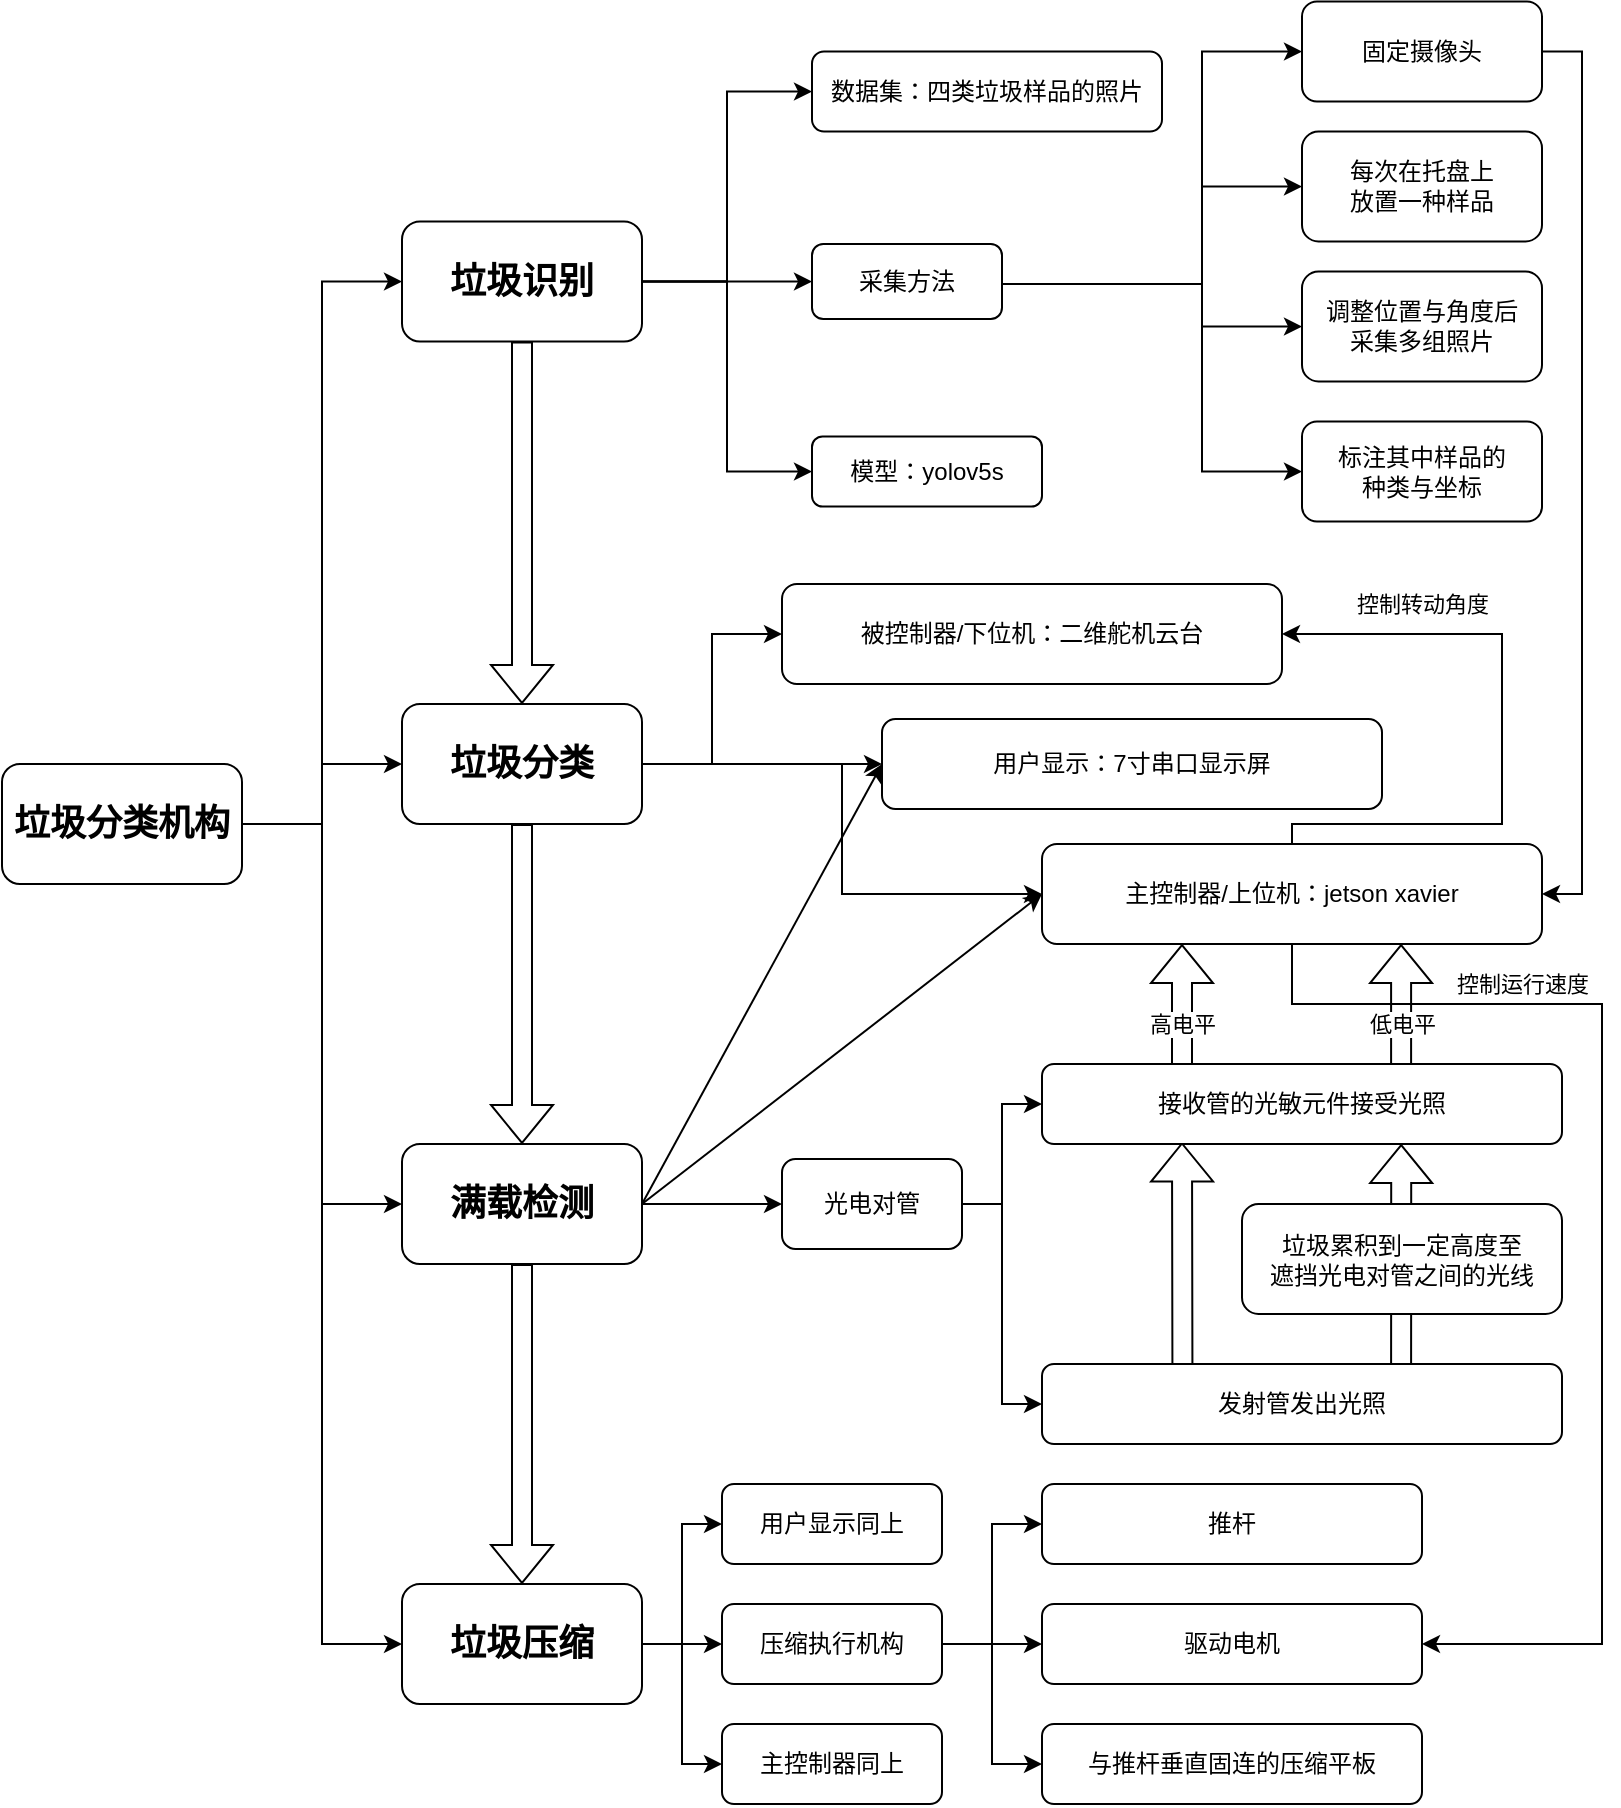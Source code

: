 <mxfile version="21.8.1" type="github">
  <diagram name="Page-1" id="BWco238264VMgyxwHM1U">
    <mxGraphModel dx="1014" dy="646" grid="1" gridSize="10" guides="1" tooltips="1" connect="1" arrows="1" fold="1" page="1" pageScale="1" pageWidth="850" pageHeight="1100" math="0" shadow="0">
      <root>
        <mxCell id="0" />
        <mxCell id="1" parent="0" />
        <mxCell id="Q-Ww03kxYp7yDKCnBUsY-12" style="edgeStyle=orthogonalEdgeStyle;rounded=0;orthogonalLoop=1;jettySize=auto;html=1;exitX=1;exitY=0.5;exitDx=0;exitDy=0;entryX=0;entryY=0.5;entryDx=0;entryDy=0;" edge="1" parent="1" source="Q-Ww03kxYp7yDKCnBUsY-2" target="Q-Ww03kxYp7yDKCnBUsY-5">
          <mxGeometry relative="1" as="geometry" />
        </mxCell>
        <mxCell id="Q-Ww03kxYp7yDKCnBUsY-13" style="edgeStyle=orthogonalEdgeStyle;rounded=0;orthogonalLoop=1;jettySize=auto;html=1;entryX=0;entryY=0.5;entryDx=0;entryDy=0;" edge="1" parent="1" source="Q-Ww03kxYp7yDKCnBUsY-2" target="Q-Ww03kxYp7yDKCnBUsY-4">
          <mxGeometry relative="1" as="geometry" />
        </mxCell>
        <mxCell id="Q-Ww03kxYp7yDKCnBUsY-89" style="edgeStyle=orthogonalEdgeStyle;rounded=0;orthogonalLoop=1;jettySize=auto;html=1;exitX=1;exitY=0.5;exitDx=0;exitDy=0;entryX=0;entryY=0.5;entryDx=0;entryDy=0;" edge="1" parent="1" source="Q-Ww03kxYp7yDKCnBUsY-2" target="Q-Ww03kxYp7yDKCnBUsY-3">
          <mxGeometry relative="1" as="geometry" />
        </mxCell>
        <mxCell id="Q-Ww03kxYp7yDKCnBUsY-91" style="edgeStyle=orthogonalEdgeStyle;rounded=0;orthogonalLoop=1;jettySize=auto;html=1;exitX=1;exitY=0.5;exitDx=0;exitDy=0;entryX=0;entryY=0.5;entryDx=0;entryDy=0;" edge="1" parent="1" source="Q-Ww03kxYp7yDKCnBUsY-2" target="Q-Ww03kxYp7yDKCnBUsY-6">
          <mxGeometry relative="1" as="geometry" />
        </mxCell>
        <mxCell id="Q-Ww03kxYp7yDKCnBUsY-2" value="&lt;b&gt;&lt;font style=&quot;font-size: 18px;&quot;&gt;垃圾分类机构&lt;/font&gt;&lt;/b&gt;" style="rounded=1;whiteSpace=wrap;html=1;" vertex="1" parent="1">
          <mxGeometry x="30" y="450" width="120" height="60" as="geometry" />
        </mxCell>
        <mxCell id="Q-Ww03kxYp7yDKCnBUsY-31" style="edgeStyle=orthogonalEdgeStyle;rounded=0;orthogonalLoop=1;jettySize=auto;html=1;exitX=1;exitY=0.5;exitDx=0;exitDy=0;entryX=0;entryY=0.5;entryDx=0;entryDy=0;" edge="1" parent="1" source="Q-Ww03kxYp7yDKCnBUsY-3" target="Q-Ww03kxYp7yDKCnBUsY-20">
          <mxGeometry relative="1" as="geometry" />
        </mxCell>
        <mxCell id="Q-Ww03kxYp7yDKCnBUsY-32" style="edgeStyle=orthogonalEdgeStyle;rounded=0;orthogonalLoop=1;jettySize=auto;html=1;exitX=1;exitY=0.5;exitDx=0;exitDy=0;entryX=0;entryY=0.5;entryDx=0;entryDy=0;" edge="1" parent="1" source="Q-Ww03kxYp7yDKCnBUsY-3" target="Q-Ww03kxYp7yDKCnBUsY-22">
          <mxGeometry relative="1" as="geometry" />
        </mxCell>
        <mxCell id="Q-Ww03kxYp7yDKCnBUsY-33" style="edgeStyle=orthogonalEdgeStyle;rounded=0;orthogonalLoop=1;jettySize=auto;html=1;exitX=1;exitY=0.5;exitDx=0;exitDy=0;entryX=0;entryY=0.5;entryDx=0;entryDy=0;" edge="1" parent="1" source="Q-Ww03kxYp7yDKCnBUsY-3" target="Q-Ww03kxYp7yDKCnBUsY-19">
          <mxGeometry relative="1" as="geometry" />
        </mxCell>
        <mxCell id="Q-Ww03kxYp7yDKCnBUsY-3" value="&lt;b&gt;&lt;font style=&quot;font-size: 18px;&quot;&gt;垃圾识别&lt;/font&gt;&lt;/b&gt;" style="rounded=1;whiteSpace=wrap;html=1;" vertex="1" parent="1">
          <mxGeometry x="230" y="178.75" width="120" height="60" as="geometry" />
        </mxCell>
        <mxCell id="Q-Ww03kxYp7yDKCnBUsY-48" style="edgeStyle=orthogonalEdgeStyle;rounded=0;orthogonalLoop=1;jettySize=auto;html=1;exitX=1;exitY=0.5;exitDx=0;exitDy=0;entryX=0;entryY=0.5;entryDx=0;entryDy=0;" edge="1" parent="1" source="Q-Ww03kxYp7yDKCnBUsY-4" target="Q-Ww03kxYp7yDKCnBUsY-46">
          <mxGeometry relative="1" as="geometry" />
        </mxCell>
        <mxCell id="Q-Ww03kxYp7yDKCnBUsY-4" value="&lt;b&gt;&lt;font style=&quot;font-size: 18px;&quot;&gt;满载检测&lt;/font&gt;&lt;/b&gt;" style="rounded=1;whiteSpace=wrap;html=1;" vertex="1" parent="1">
          <mxGeometry x="230" y="640" width="120" height="60" as="geometry" />
        </mxCell>
        <mxCell id="Q-Ww03kxYp7yDKCnBUsY-38" style="edgeStyle=orthogonalEdgeStyle;rounded=0;orthogonalLoop=1;jettySize=auto;html=1;exitX=1;exitY=0.5;exitDx=0;exitDy=0;entryX=0;entryY=0.5;entryDx=0;entryDy=0;" edge="1" parent="1" source="Q-Ww03kxYp7yDKCnBUsY-5" target="Q-Ww03kxYp7yDKCnBUsY-35">
          <mxGeometry relative="1" as="geometry" />
        </mxCell>
        <mxCell id="Q-Ww03kxYp7yDKCnBUsY-39" style="edgeStyle=orthogonalEdgeStyle;rounded=0;orthogonalLoop=1;jettySize=auto;html=1;exitX=1;exitY=0.5;exitDx=0;exitDy=0;entryX=0;entryY=0.5;entryDx=0;entryDy=0;fontSize=14;" edge="1" parent="1" source="Q-Ww03kxYp7yDKCnBUsY-5" target="Q-Ww03kxYp7yDKCnBUsY-36">
          <mxGeometry relative="1" as="geometry" />
        </mxCell>
        <mxCell id="Q-Ww03kxYp7yDKCnBUsY-40" style="edgeStyle=orthogonalEdgeStyle;rounded=0;orthogonalLoop=1;jettySize=auto;html=1;exitX=1;exitY=0.5;exitDx=0;exitDy=0;entryX=0;entryY=0.5;entryDx=0;entryDy=0;" edge="1" parent="1" source="Q-Ww03kxYp7yDKCnBUsY-5" target="Q-Ww03kxYp7yDKCnBUsY-37">
          <mxGeometry relative="1" as="geometry" />
        </mxCell>
        <mxCell id="Q-Ww03kxYp7yDKCnBUsY-5" value="&lt;b&gt;&lt;font style=&quot;font-size: 18px;&quot;&gt;垃圾分类&lt;/font&gt;&lt;/b&gt;" style="rounded=1;whiteSpace=wrap;html=1;" vertex="1" parent="1">
          <mxGeometry x="230" y="420" width="120" height="60" as="geometry" />
        </mxCell>
        <mxCell id="Q-Ww03kxYp7yDKCnBUsY-79" style="edgeStyle=orthogonalEdgeStyle;rounded=0;orthogonalLoop=1;jettySize=auto;html=1;exitX=1;exitY=0.5;exitDx=0;exitDy=0;entryX=0;entryY=0.5;entryDx=0;entryDy=0;" edge="1" parent="1" source="Q-Ww03kxYp7yDKCnBUsY-6" target="Q-Ww03kxYp7yDKCnBUsY-73">
          <mxGeometry relative="1" as="geometry" />
        </mxCell>
        <mxCell id="Q-Ww03kxYp7yDKCnBUsY-87" style="edgeStyle=orthogonalEdgeStyle;rounded=0;orthogonalLoop=1;jettySize=auto;html=1;exitX=1;exitY=0.5;exitDx=0;exitDy=0;entryX=0;entryY=0.5;entryDx=0;entryDy=0;" edge="1" parent="1" source="Q-Ww03kxYp7yDKCnBUsY-6" target="Q-Ww03kxYp7yDKCnBUsY-85">
          <mxGeometry relative="1" as="geometry" />
        </mxCell>
        <mxCell id="Q-Ww03kxYp7yDKCnBUsY-88" style="edgeStyle=orthogonalEdgeStyle;rounded=0;orthogonalLoop=1;jettySize=auto;html=1;exitX=1;exitY=0.5;exitDx=0;exitDy=0;entryX=0;entryY=0.5;entryDx=0;entryDy=0;" edge="1" parent="1" source="Q-Ww03kxYp7yDKCnBUsY-6" target="Q-Ww03kxYp7yDKCnBUsY-86">
          <mxGeometry relative="1" as="geometry" />
        </mxCell>
        <mxCell id="Q-Ww03kxYp7yDKCnBUsY-6" value="&lt;b&gt;&lt;font style=&quot;font-size: 18px;&quot;&gt;垃圾压缩&lt;/font&gt;&lt;/b&gt;" style="rounded=1;whiteSpace=wrap;html=1;" vertex="1" parent="1">
          <mxGeometry x="230" y="860" width="120" height="60" as="geometry" />
        </mxCell>
        <mxCell id="Q-Ww03kxYp7yDKCnBUsY-16" value="" style="endArrow=classic;html=1;rounded=0;exitX=0.5;exitY=1;exitDx=0;exitDy=0;entryX=0.5;entryY=0;entryDx=0;entryDy=0;shape=flexArrow;" edge="1" parent="1" source="Q-Ww03kxYp7yDKCnBUsY-3" target="Q-Ww03kxYp7yDKCnBUsY-5">
          <mxGeometry width="50" height="50" relative="1" as="geometry">
            <mxPoint x="330" y="460" as="sourcePoint" />
            <mxPoint x="370" y="480" as="targetPoint" />
          </mxGeometry>
        </mxCell>
        <mxCell id="Q-Ww03kxYp7yDKCnBUsY-17" value="" style="endArrow=classic;html=1;rounded=0;exitX=0.5;exitY=1;exitDx=0;exitDy=0;entryX=0.5;entryY=0;entryDx=0;entryDy=0;shape=flexArrow;" edge="1" parent="1" source="Q-Ww03kxYp7yDKCnBUsY-5" target="Q-Ww03kxYp7yDKCnBUsY-4">
          <mxGeometry width="50" height="50" relative="1" as="geometry">
            <mxPoint x="330" y="460" as="sourcePoint" />
            <mxPoint x="380" y="410" as="targetPoint" />
          </mxGeometry>
        </mxCell>
        <mxCell id="Q-Ww03kxYp7yDKCnBUsY-18" value="" style="endArrow=classic;html=1;rounded=0;exitX=0.5;exitY=1;exitDx=0;exitDy=0;entryX=0.5;entryY=0;entryDx=0;entryDy=0;shape=flexArrow;" edge="1" parent="1" source="Q-Ww03kxYp7yDKCnBUsY-4" target="Q-Ww03kxYp7yDKCnBUsY-6">
          <mxGeometry width="50" height="50" relative="1" as="geometry">
            <mxPoint x="330" y="460" as="sourcePoint" />
            <mxPoint x="380" y="410" as="targetPoint" />
          </mxGeometry>
        </mxCell>
        <mxCell id="Q-Ww03kxYp7yDKCnBUsY-19" value="&lt;font style=&quot;font-size: 12px;&quot;&gt;&lt;span style=&quot;&quot; lang=&quot;EN-US&quot;&gt;模型：&lt;/span&gt;&lt;span style=&quot;font-family: Calibri, sans-serif;&quot; lang=&quot;EN-US&quot;&gt;yolov5s&lt;/span&gt;&lt;/font&gt;" style="rounded=1;whiteSpace=wrap;html=1;" vertex="1" parent="1">
          <mxGeometry x="435" y="286.25" width="115" height="35" as="geometry" />
        </mxCell>
        <mxCell id="Q-Ww03kxYp7yDKCnBUsY-20" value="&lt;font style=&quot;&quot;&gt;&lt;font style=&quot;font-size: 12px;&quot;&gt;数据集：四类垃圾样品的照片&lt;/font&gt;&lt;br&gt;&lt;/font&gt;" style="rounded=1;whiteSpace=wrap;html=1;" vertex="1" parent="1">
          <mxGeometry x="435" y="93.75" width="175" height="40" as="geometry" />
        </mxCell>
        <mxCell id="Q-Ww03kxYp7yDKCnBUsY-27" style="edgeStyle=orthogonalEdgeStyle;rounded=0;orthogonalLoop=1;jettySize=auto;html=1;exitX=1;exitY=0.5;exitDx=0;exitDy=0;entryX=0;entryY=0.5;entryDx=0;entryDy=0;" edge="1" parent="1" source="Q-Ww03kxYp7yDKCnBUsY-22" target="Q-Ww03kxYp7yDKCnBUsY-23">
          <mxGeometry relative="1" as="geometry">
            <Array as="points">
              <mxPoint x="530" y="210" />
              <mxPoint x="630" y="210" />
              <mxPoint x="630" y="94" />
            </Array>
          </mxGeometry>
        </mxCell>
        <mxCell id="Q-Ww03kxYp7yDKCnBUsY-28" style="edgeStyle=orthogonalEdgeStyle;rounded=0;orthogonalLoop=1;jettySize=auto;html=1;exitX=1;exitY=0.5;exitDx=0;exitDy=0;entryX=0;entryY=0.5;entryDx=0;entryDy=0;" edge="1" parent="1" source="Q-Ww03kxYp7yDKCnBUsY-22" target="Q-Ww03kxYp7yDKCnBUsY-24">
          <mxGeometry relative="1" as="geometry">
            <Array as="points">
              <mxPoint x="530" y="210" />
              <mxPoint x="630" y="210" />
              <mxPoint x="630" y="161" />
            </Array>
          </mxGeometry>
        </mxCell>
        <mxCell id="Q-Ww03kxYp7yDKCnBUsY-29" style="edgeStyle=orthogonalEdgeStyle;rounded=0;orthogonalLoop=1;jettySize=auto;html=1;exitX=1;exitY=0.5;exitDx=0;exitDy=0;entryX=0;entryY=0.5;entryDx=0;entryDy=0;" edge="1" parent="1" source="Q-Ww03kxYp7yDKCnBUsY-22" target="Q-Ww03kxYp7yDKCnBUsY-25">
          <mxGeometry relative="1" as="geometry">
            <Array as="points">
              <mxPoint x="530" y="210" />
              <mxPoint x="630" y="210" />
              <mxPoint x="630" y="231" />
            </Array>
          </mxGeometry>
        </mxCell>
        <mxCell id="Q-Ww03kxYp7yDKCnBUsY-30" style="edgeStyle=orthogonalEdgeStyle;rounded=0;orthogonalLoop=1;jettySize=auto;html=1;exitX=1;exitY=0.5;exitDx=0;exitDy=0;entryX=0;entryY=0.5;entryDx=0;entryDy=0;" edge="1" parent="1" source="Q-Ww03kxYp7yDKCnBUsY-22" target="Q-Ww03kxYp7yDKCnBUsY-26">
          <mxGeometry relative="1" as="geometry">
            <Array as="points">
              <mxPoint x="530" y="210" />
              <mxPoint x="630" y="210" />
              <mxPoint x="630" y="304" />
            </Array>
          </mxGeometry>
        </mxCell>
        <mxCell id="Q-Ww03kxYp7yDKCnBUsY-22" value="&lt;font style=&quot;font-size: 12px;&quot;&gt;采集方法&lt;/font&gt;" style="rounded=1;whiteSpace=wrap;html=1;" vertex="1" parent="1">
          <mxGeometry x="435" y="190" width="95" height="37.5" as="geometry" />
        </mxCell>
        <mxCell id="Q-Ww03kxYp7yDKCnBUsY-93" style="edgeStyle=orthogonalEdgeStyle;rounded=0;orthogonalLoop=1;jettySize=auto;html=1;exitX=1;exitY=0.5;exitDx=0;exitDy=0;entryX=1;entryY=0.5;entryDx=0;entryDy=0;" edge="1" parent="1" source="Q-Ww03kxYp7yDKCnBUsY-23" target="Q-Ww03kxYp7yDKCnBUsY-35">
          <mxGeometry relative="1" as="geometry">
            <Array as="points">
              <mxPoint x="820" y="94" />
              <mxPoint x="820" y="515" />
            </Array>
          </mxGeometry>
        </mxCell>
        <mxCell id="Q-Ww03kxYp7yDKCnBUsY-23" value="固定摄像头" style="rounded=1;whiteSpace=wrap;html=1;" vertex="1" parent="1">
          <mxGeometry x="680" y="68.75" width="120" height="50" as="geometry" />
        </mxCell>
        <mxCell id="Q-Ww03kxYp7yDKCnBUsY-24" value="每次在托盘上&lt;br&gt;放置一种样品" style="rounded=1;whiteSpace=wrap;html=1;" vertex="1" parent="1">
          <mxGeometry x="680" y="133.75" width="120" height="55" as="geometry" />
        </mxCell>
        <mxCell id="Q-Ww03kxYp7yDKCnBUsY-25" value="调整位置与角度后&lt;br&gt;采集多组照片" style="rounded=1;whiteSpace=wrap;html=1;" vertex="1" parent="1">
          <mxGeometry x="680" y="203.75" width="120" height="55" as="geometry" />
        </mxCell>
        <mxCell id="Q-Ww03kxYp7yDKCnBUsY-26" value="&lt;font style=&quot;font-size: 12px;&quot;&gt;标注其中样品的&lt;br&gt;种类与坐标&lt;/font&gt;" style="rounded=1;whiteSpace=wrap;html=1;" vertex="1" parent="1">
          <mxGeometry x="680" y="278.75" width="120" height="50" as="geometry" />
        </mxCell>
        <mxCell id="Q-Ww03kxYp7yDKCnBUsY-95" style="edgeStyle=orthogonalEdgeStyle;rounded=0;orthogonalLoop=1;jettySize=auto;html=1;exitX=0.5;exitY=0;exitDx=0;exitDy=0;entryX=1;entryY=0.5;entryDx=0;entryDy=0;" edge="1" parent="1" source="Q-Ww03kxYp7yDKCnBUsY-35" target="Q-Ww03kxYp7yDKCnBUsY-36">
          <mxGeometry relative="1" as="geometry">
            <Array as="points">
              <mxPoint x="675" y="480" />
              <mxPoint x="780" y="480" />
              <mxPoint x="780" y="385" />
            </Array>
          </mxGeometry>
        </mxCell>
        <mxCell id="Q-Ww03kxYp7yDKCnBUsY-98" value="控制转动角度" style="edgeLabel;html=1;align=center;verticalAlign=middle;resizable=0;points=[];" vertex="1" connectable="0" parent="Q-Ww03kxYp7yDKCnBUsY-95">
          <mxGeometry x="0.624" y="-2" relative="1" as="geometry">
            <mxPoint x="10" y="-13" as="offset" />
          </mxGeometry>
        </mxCell>
        <mxCell id="Q-Ww03kxYp7yDKCnBUsY-97" style="edgeStyle=orthogonalEdgeStyle;rounded=0;orthogonalLoop=1;jettySize=auto;html=1;exitX=0.5;exitY=1;exitDx=0;exitDy=0;entryX=1;entryY=0.5;entryDx=0;entryDy=0;" edge="1" parent="1" source="Q-Ww03kxYp7yDKCnBUsY-35" target="Q-Ww03kxYp7yDKCnBUsY-75">
          <mxGeometry relative="1" as="geometry">
            <Array as="points">
              <mxPoint x="675" y="570" />
              <mxPoint x="830" y="570" />
              <mxPoint x="830" y="890" />
            </Array>
          </mxGeometry>
        </mxCell>
        <mxCell id="Q-Ww03kxYp7yDKCnBUsY-99" value="控制运行速度" style="edgeLabel;html=1;align=center;verticalAlign=middle;resizable=0;points=[];" vertex="1" connectable="0" parent="Q-Ww03kxYp7yDKCnBUsY-97">
          <mxGeometry x="-0.576" y="1" relative="1" as="geometry">
            <mxPoint x="19" y="-9" as="offset" />
          </mxGeometry>
        </mxCell>
        <mxCell id="Q-Ww03kxYp7yDKCnBUsY-35" value="主控制器/上位机：jetson xavier" style="rounded=1;whiteSpace=wrap;html=1;" vertex="1" parent="1">
          <mxGeometry x="550" y="490" width="250" height="50" as="geometry" />
        </mxCell>
        <mxCell id="Q-Ww03kxYp7yDKCnBUsY-36" value="被控制器/下位机：二维舵机云台" style="rounded=1;whiteSpace=wrap;html=1;" vertex="1" parent="1">
          <mxGeometry x="420" y="360" width="250" height="50" as="geometry" />
        </mxCell>
        <mxCell id="Q-Ww03kxYp7yDKCnBUsY-37" value="用户显示：7寸串口显示屏" style="rounded=1;whiteSpace=wrap;html=1;" vertex="1" parent="1">
          <mxGeometry x="470" y="427.5" width="250" height="45" as="geometry" />
        </mxCell>
        <mxCell id="Q-Ww03kxYp7yDKCnBUsY-54" style="edgeStyle=orthogonalEdgeStyle;rounded=0;orthogonalLoop=1;jettySize=auto;html=1;exitX=1;exitY=0.5;exitDx=0;exitDy=0;entryX=0;entryY=0.5;entryDx=0;entryDy=0;" edge="1" parent="1" source="Q-Ww03kxYp7yDKCnBUsY-46" target="Q-Ww03kxYp7yDKCnBUsY-52">
          <mxGeometry relative="1" as="geometry">
            <mxPoint x="545" y="692.5" as="sourcePoint" />
          </mxGeometry>
        </mxCell>
        <mxCell id="Q-Ww03kxYp7yDKCnBUsY-62" style="edgeStyle=orthogonalEdgeStyle;rounded=0;orthogonalLoop=1;jettySize=auto;html=1;exitX=1;exitY=0.5;exitDx=0;exitDy=0;entryX=0;entryY=0.5;entryDx=0;entryDy=0;" edge="1" parent="1" source="Q-Ww03kxYp7yDKCnBUsY-46" target="Q-Ww03kxYp7yDKCnBUsY-51">
          <mxGeometry relative="1" as="geometry" />
        </mxCell>
        <mxCell id="Q-Ww03kxYp7yDKCnBUsY-46" value="光电对管" style="rounded=1;whiteSpace=wrap;html=1;" vertex="1" parent="1">
          <mxGeometry x="420" y="647.5" width="90" height="45" as="geometry" />
        </mxCell>
        <mxCell id="Q-Ww03kxYp7yDKCnBUsY-49" value="" style="endArrow=classic;html=1;rounded=0;exitX=1;exitY=0.5;exitDx=0;exitDy=0;entryX=0;entryY=0.5;entryDx=0;entryDy=0;" edge="1" parent="1" source="Q-Ww03kxYp7yDKCnBUsY-4" target="Q-Ww03kxYp7yDKCnBUsY-37">
          <mxGeometry width="50" height="50" relative="1" as="geometry">
            <mxPoint x="400" y="460" as="sourcePoint" />
            <mxPoint x="430" y="500" as="targetPoint" />
          </mxGeometry>
        </mxCell>
        <mxCell id="Q-Ww03kxYp7yDKCnBUsY-55" style="edgeStyle=orthogonalEdgeStyle;rounded=0;orthogonalLoop=1;jettySize=auto;html=1;exitX=0.5;exitY=1;exitDx=0;exitDy=0;" edge="1" parent="1">
          <mxGeometry relative="1" as="geometry">
            <mxPoint x="680" y="530" as="sourcePoint" />
            <mxPoint x="680" y="530" as="targetPoint" />
          </mxGeometry>
        </mxCell>
        <mxCell id="Q-Ww03kxYp7yDKCnBUsY-63" value="" style="shape=flexArrow;endArrow=classic;html=1;rounded=0;entryX=0.153;entryY=-0.073;entryDx=0;entryDy=0;entryPerimeter=0;" edge="1" parent="1">
          <mxGeometry width="50" height="50" relative="1" as="geometry">
            <mxPoint x="620.22" y="755.763" as="sourcePoint" />
            <mxPoint x="620.0" y="639.23" as="targetPoint" />
          </mxGeometry>
        </mxCell>
        <mxCell id="Q-Ww03kxYp7yDKCnBUsY-64" value="" style="shape=flexArrow;endArrow=classic;html=1;rounded=0;entryX=0.731;entryY=-0.061;entryDx=0;entryDy=0;entryPerimeter=0;" edge="1" parent="1">
          <mxGeometry width="50" height="50" relative="1" as="geometry">
            <mxPoint x="729.55" y="757.103" as="sourcePoint" />
            <mxPoint x="729.61" y="640.0" as="targetPoint" />
          </mxGeometry>
        </mxCell>
        <mxCell id="Q-Ww03kxYp7yDKCnBUsY-56" value="垃圾累积到一定高度至&lt;br&gt;遮挡光电对管之间的光线" style="rounded=1;whiteSpace=wrap;html=1;" vertex="1" parent="1">
          <mxGeometry x="650" y="670" width="160" height="55" as="geometry" />
        </mxCell>
        <mxCell id="Q-Ww03kxYp7yDKCnBUsY-68" value="" style="shape=flexArrow;endArrow=classic;html=1;rounded=0;exitX=0.269;exitY=0.5;exitDx=0;exitDy=0;exitPerimeter=0;" edge="1" parent="1">
          <mxGeometry width="50" height="50" relative="1" as="geometry">
            <mxPoint x="620" y="610" as="sourcePoint" />
            <mxPoint x="620" y="540" as="targetPoint" />
          </mxGeometry>
        </mxCell>
        <mxCell id="Q-Ww03kxYp7yDKCnBUsY-70" value="高电平" style="edgeLabel;html=1;align=center;verticalAlign=middle;resizable=0;points=[];" vertex="1" connectable="0" parent="Q-Ww03kxYp7yDKCnBUsY-68">
          <mxGeometry x="0.079" relative="1" as="geometry">
            <mxPoint y="8" as="offset" />
          </mxGeometry>
        </mxCell>
        <mxCell id="Q-Ww03kxYp7yDKCnBUsY-69" value="" style="shape=flexArrow;endArrow=classic;html=1;rounded=0;" edge="1" parent="1">
          <mxGeometry width="50" height="50" relative="1" as="geometry">
            <mxPoint x="729.55" y="610" as="sourcePoint" />
            <mxPoint x="729.55" y="540" as="targetPoint" />
          </mxGeometry>
        </mxCell>
        <mxCell id="Q-Ww03kxYp7yDKCnBUsY-71" value="低电平" style="edgeLabel;html=1;align=center;verticalAlign=middle;resizable=0;points=[];" vertex="1" connectable="0" parent="Q-Ww03kxYp7yDKCnBUsY-69">
          <mxGeometry x="-0.145" relative="1" as="geometry">
            <mxPoint as="offset" />
          </mxGeometry>
        </mxCell>
        <mxCell id="Q-Ww03kxYp7yDKCnBUsY-52" value="发射管发出光照" style="rounded=1;whiteSpace=wrap;html=1;" vertex="1" parent="1">
          <mxGeometry x="550" y="750" width="260" height="40" as="geometry" />
        </mxCell>
        <mxCell id="Q-Ww03kxYp7yDKCnBUsY-80" style="edgeStyle=orthogonalEdgeStyle;rounded=0;orthogonalLoop=1;jettySize=auto;html=1;exitX=1;exitY=0.5;exitDx=0;exitDy=0;entryX=0;entryY=0.5;entryDx=0;entryDy=0;" edge="1" parent="1" source="Q-Ww03kxYp7yDKCnBUsY-73" target="Q-Ww03kxYp7yDKCnBUsY-74">
          <mxGeometry relative="1" as="geometry" />
        </mxCell>
        <mxCell id="Q-Ww03kxYp7yDKCnBUsY-81" style="edgeStyle=orthogonalEdgeStyle;rounded=0;orthogonalLoop=1;jettySize=auto;html=1;exitX=1;exitY=0.5;exitDx=0;exitDy=0;entryX=0;entryY=0.5;entryDx=0;entryDy=0;" edge="1" parent="1" source="Q-Ww03kxYp7yDKCnBUsY-73" target="Q-Ww03kxYp7yDKCnBUsY-75">
          <mxGeometry relative="1" as="geometry" />
        </mxCell>
        <mxCell id="Q-Ww03kxYp7yDKCnBUsY-82" style="edgeStyle=orthogonalEdgeStyle;rounded=0;orthogonalLoop=1;jettySize=auto;html=1;exitX=1;exitY=0.5;exitDx=0;exitDy=0;entryX=0;entryY=0.5;entryDx=0;entryDy=0;" edge="1" parent="1" source="Q-Ww03kxYp7yDKCnBUsY-73" target="Q-Ww03kxYp7yDKCnBUsY-76">
          <mxGeometry relative="1" as="geometry" />
        </mxCell>
        <mxCell id="Q-Ww03kxYp7yDKCnBUsY-73" value="压缩执行机构" style="rounded=1;whiteSpace=wrap;html=1;" vertex="1" parent="1">
          <mxGeometry x="390" y="870" width="110" height="40" as="geometry" />
        </mxCell>
        <mxCell id="Q-Ww03kxYp7yDKCnBUsY-74" value="推杆" style="rounded=1;whiteSpace=wrap;html=1;" vertex="1" parent="1">
          <mxGeometry x="550" y="810" width="190" height="40" as="geometry" />
        </mxCell>
        <mxCell id="Q-Ww03kxYp7yDKCnBUsY-75" value="驱动电机" style="rounded=1;whiteSpace=wrap;html=1;" vertex="1" parent="1">
          <mxGeometry x="550" y="870" width="190" height="40" as="geometry" />
        </mxCell>
        <mxCell id="Q-Ww03kxYp7yDKCnBUsY-76" value="与推杆垂直固连的压缩平板" style="rounded=1;whiteSpace=wrap;html=1;" vertex="1" parent="1">
          <mxGeometry x="550" y="930" width="190" height="40" as="geometry" />
        </mxCell>
        <mxCell id="Q-Ww03kxYp7yDKCnBUsY-51" value="接收管的光敏元件接受光照" style="rounded=1;whiteSpace=wrap;html=1;" vertex="1" parent="1">
          <mxGeometry x="550" y="600" width="260" height="40" as="geometry" />
        </mxCell>
        <mxCell id="Q-Ww03kxYp7yDKCnBUsY-78" value="" style="endArrow=classic;html=1;rounded=0;entryX=0;entryY=0.5;entryDx=0;entryDy=0;exitX=1;exitY=0.5;exitDx=0;exitDy=0;" edge="1" parent="1" source="Q-Ww03kxYp7yDKCnBUsY-4" target="Q-Ww03kxYp7yDKCnBUsY-35">
          <mxGeometry width="50" height="50" relative="1" as="geometry">
            <mxPoint x="460" y="690" as="sourcePoint" />
            <mxPoint x="510" y="640" as="targetPoint" />
          </mxGeometry>
        </mxCell>
        <mxCell id="Q-Ww03kxYp7yDKCnBUsY-85" value="用户显示同上" style="rounded=1;whiteSpace=wrap;html=1;" vertex="1" parent="1">
          <mxGeometry x="390" y="810" width="110" height="40" as="geometry" />
        </mxCell>
        <mxCell id="Q-Ww03kxYp7yDKCnBUsY-86" value="主控制器同上" style="rounded=1;whiteSpace=wrap;html=1;" vertex="1" parent="1">
          <mxGeometry x="390" y="930" width="110" height="40" as="geometry" />
        </mxCell>
      </root>
    </mxGraphModel>
  </diagram>
</mxfile>
